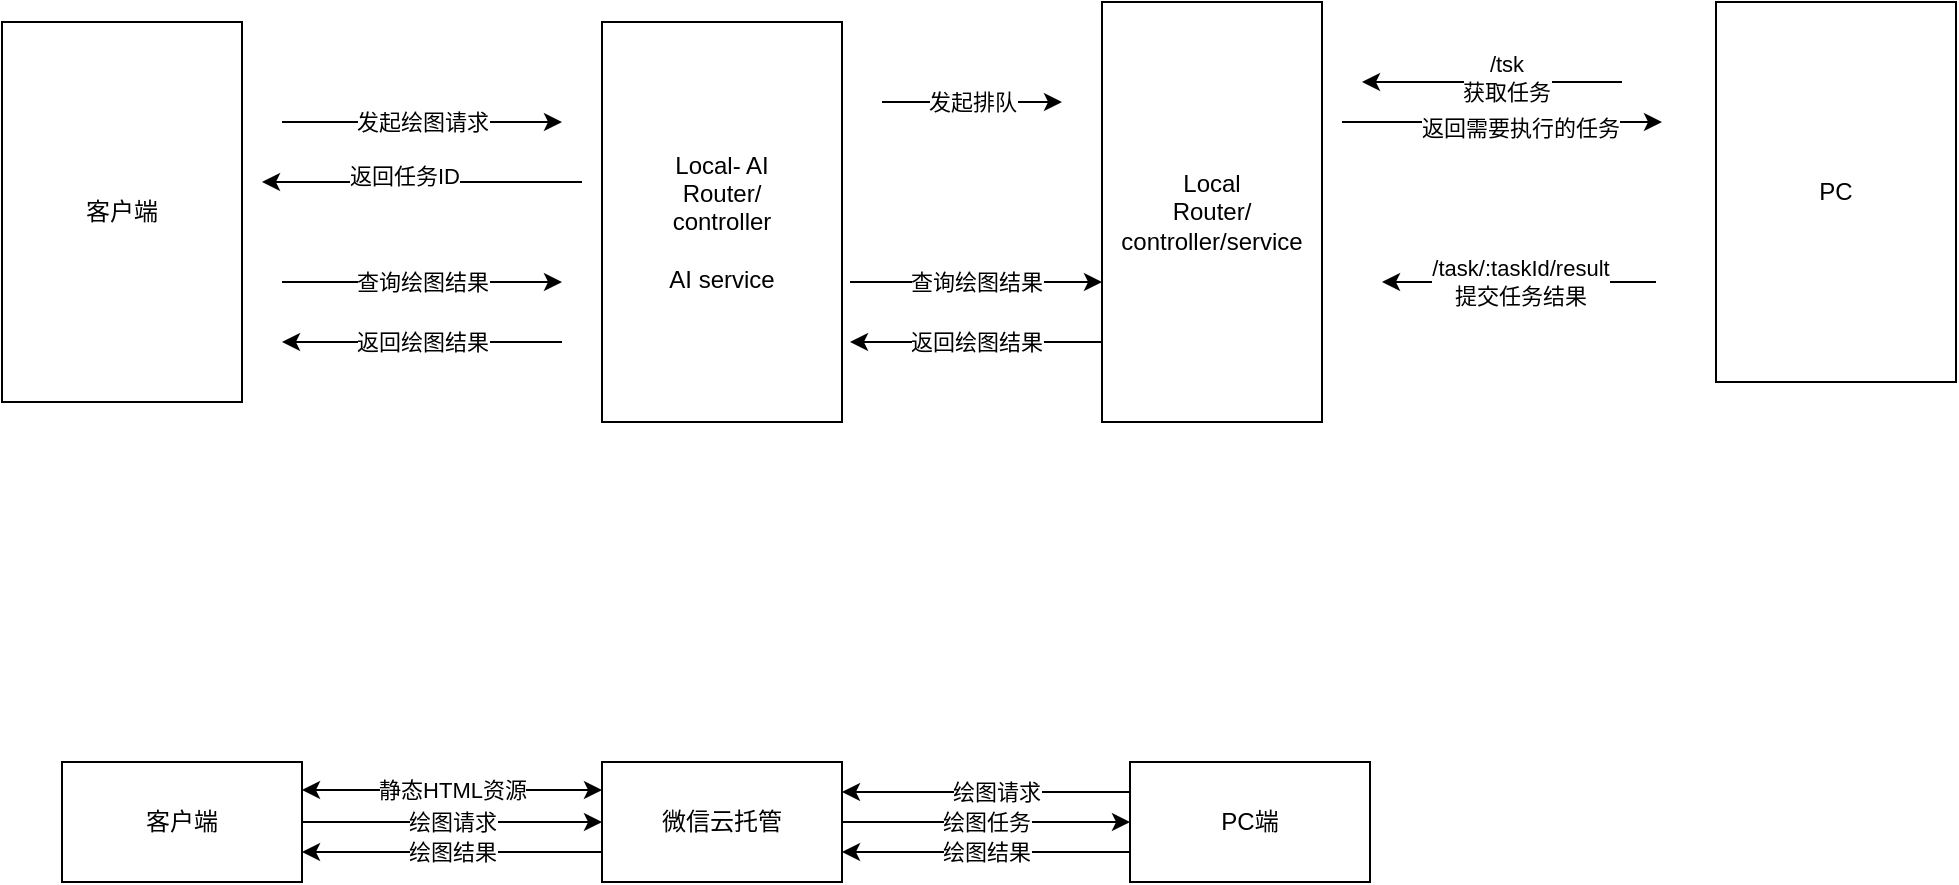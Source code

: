 <mxfile>
    <diagram id="Du3jCNlAbDNHFXQ3qsPf" name="第 1 页">
        <mxGraphModel dx="1787" dy="394" grid="1" gridSize="10" guides="1" tooltips="1" connect="1" arrows="1" fold="1" page="1" pageScale="1" pageWidth="827" pageHeight="1169" math="0" shadow="0">
            <root>
                <mxCell id="0"/>
                <mxCell id="1" parent="0"/>
                <mxCell id="4" style="edgeStyle=none;html=1;" parent="1" edge="1">
                    <mxGeometry relative="1" as="geometry">
                        <mxPoint x="660" y="200" as="sourcePoint"/>
                        <mxPoint x="530" y="200" as="targetPoint"/>
                    </mxGeometry>
                </mxCell>
                <mxCell id="5" value="/tsk&lt;br&gt;获取任务&lt;br&gt;" style="edgeLabel;html=1;align=center;verticalAlign=middle;resizable=0;points=[];" parent="4" vertex="1" connectable="0">
                    <mxGeometry x="-0.111" y="-2" relative="1" as="geometry">
                        <mxPoint as="offset"/>
                    </mxGeometry>
                </mxCell>
                <mxCell id="2" value="PC" style="rounded=0;whiteSpace=wrap;html=1;" parent="1" vertex="1">
                    <mxGeometry x="707" y="160" width="120" height="190" as="geometry"/>
                </mxCell>
                <mxCell id="6" style="edgeStyle=none;html=1;" parent="1" edge="1">
                    <mxGeometry relative="1" as="geometry">
                        <mxPoint x="520" y="220" as="sourcePoint"/>
                        <mxPoint x="680" y="220" as="targetPoint"/>
                    </mxGeometry>
                </mxCell>
                <mxCell id="7" value="返回需要执行的任务" style="edgeLabel;html=1;align=center;verticalAlign=middle;resizable=0;points=[];" parent="6" vertex="1" connectable="0">
                    <mxGeometry x="0.111" y="-3" relative="1" as="geometry">
                        <mxPoint as="offset"/>
                    </mxGeometry>
                </mxCell>
                <mxCell id="3" value="Local&lt;br&gt;Router/&lt;br&gt;controller/service" style="rounded=0;whiteSpace=wrap;html=1;" parent="1" vertex="1">
                    <mxGeometry x="400" y="160" width="110" height="210" as="geometry"/>
                </mxCell>
                <mxCell id="8" value="/task/:taskId/result&lt;br&gt;提交任务结果" style="endArrow=classic;html=1;" parent="1" edge="1">
                    <mxGeometry width="50" height="50" relative="1" as="geometry">
                        <mxPoint x="677" y="300" as="sourcePoint"/>
                        <mxPoint x="540" y="300" as="targetPoint"/>
                        <mxPoint as="offset"/>
                    </mxGeometry>
                </mxCell>
                <mxCell id="9" value="客户端" style="rounded=0;whiteSpace=wrap;html=1;" parent="1" vertex="1">
                    <mxGeometry x="-150" y="170" width="120" height="190" as="geometry"/>
                </mxCell>
                <mxCell id="10" value="发起绘图请求" style="endArrow=classic;html=1;" parent="1" edge="1">
                    <mxGeometry width="50" height="50" relative="1" as="geometry">
                        <mxPoint x="-10" y="220" as="sourcePoint"/>
                        <mxPoint x="130" y="220" as="targetPoint"/>
                        <mxPoint as="offset"/>
                    </mxGeometry>
                </mxCell>
                <mxCell id="12" style="edgeStyle=none;html=1;" parent="1" edge="1">
                    <mxGeometry relative="1" as="geometry">
                        <mxPoint x="140" y="250" as="sourcePoint"/>
                        <mxPoint x="-20" y="250" as="targetPoint"/>
                    </mxGeometry>
                </mxCell>
                <mxCell id="13" value="返回任务ID" style="edgeLabel;html=1;align=center;verticalAlign=middle;resizable=0;points=[];" parent="12" vertex="1" connectable="0">
                    <mxGeometry x="0.111" y="-3" relative="1" as="geometry">
                        <mxPoint as="offset"/>
                    </mxGeometry>
                </mxCell>
                <mxCell id="14" value="查询绘图结果" style="endArrow=classic;html=1;" parent="1" edge="1">
                    <mxGeometry width="50" height="50" relative="1" as="geometry">
                        <mxPoint x="-10" y="300" as="sourcePoint"/>
                        <mxPoint x="130" y="300" as="targetPoint"/>
                        <mxPoint as="offset"/>
                    </mxGeometry>
                </mxCell>
                <mxCell id="15" value="返回绘图结果" style="endArrow=classic;html=1;" parent="1" edge="1">
                    <mxGeometry width="50" height="50" relative="1" as="geometry">
                        <mxPoint x="130" y="330" as="sourcePoint"/>
                        <mxPoint x="-10" y="330" as="targetPoint"/>
                        <mxPoint as="offset"/>
                    </mxGeometry>
                </mxCell>
                <mxCell id="17" value="发起排队" style="edgeStyle=none;html=1;" parent="1" edge="1">
                    <mxGeometry relative="1" as="geometry">
                        <mxPoint x="380" y="210" as="targetPoint"/>
                        <mxPoint x="290" y="210" as="sourcePoint"/>
                    </mxGeometry>
                </mxCell>
                <mxCell id="16" value="Local- AI&lt;br&gt;Router/&lt;br&gt;controller&lt;br&gt;&lt;br&gt;AI service&lt;br&gt;" style="rounded=0;whiteSpace=wrap;html=1;" parent="1" vertex="1">
                    <mxGeometry x="150" y="170" width="120" height="200" as="geometry"/>
                </mxCell>
                <mxCell id="20" value="查询绘图结果" style="endArrow=classic;html=1;" parent="1" edge="1">
                    <mxGeometry width="50" height="50" relative="1" as="geometry">
                        <mxPoint x="274" y="300" as="sourcePoint"/>
                        <mxPoint x="400" y="300" as="targetPoint"/>
                        <mxPoint as="offset"/>
                    </mxGeometry>
                </mxCell>
                <mxCell id="21" value="返回绘图结果" style="endArrow=classic;html=1;" parent="1" edge="1">
                    <mxGeometry width="50" height="50" relative="1" as="geometry">
                        <mxPoint x="400" y="330" as="sourcePoint"/>
                        <mxPoint x="274" y="330" as="targetPoint"/>
                        <mxPoint as="offset"/>
                    </mxGeometry>
                </mxCell>
                <mxCell id="26" value="绘图请求" style="edgeStyle=none;html=1;entryX=0;entryY=0.5;entryDx=0;entryDy=0;" edge="1" parent="1" source="22" target="23">
                    <mxGeometry relative="1" as="geometry"/>
                </mxCell>
                <mxCell id="22" value="客户端" style="rounded=0;whiteSpace=wrap;html=1;" vertex="1" parent="1">
                    <mxGeometry x="-120" y="540" width="120" height="60" as="geometry"/>
                </mxCell>
                <mxCell id="25" value="静态HTML资源" style="endArrow=classic;startArrow=classic;html=1;fontFamily=Helvetica;fontSize=11;fontColor=default;align=center;strokeColor=default;edgeStyle=none;" edge="1" parent="1">
                    <mxGeometry relative="1" as="geometry">
                        <mxPoint x="150" y="554" as="sourcePoint"/>
                        <mxPoint y="554" as="targetPoint"/>
                    </mxGeometry>
                </mxCell>
                <mxCell id="27" value="绘图结果" style="edgeStyle=none;html=1;exitX=0;exitY=0.75;exitDx=0;exitDy=0;entryX=1;entryY=0.75;entryDx=0;entryDy=0;" edge="1" parent="1" source="23" target="22">
                    <mxGeometry relative="1" as="geometry"/>
                </mxCell>
                <mxCell id="31" value="绘图任务" style="edgeStyle=none;html=1;entryX=0;entryY=0.5;entryDx=0;entryDy=0;" edge="1" parent="1" source="23" target="28">
                    <mxGeometry relative="1" as="geometry"/>
                </mxCell>
                <mxCell id="23" value="微信云托管" style="rounded=0;whiteSpace=wrap;html=1;" vertex="1" parent="1">
                    <mxGeometry x="150" y="540" width="120" height="60" as="geometry"/>
                </mxCell>
                <mxCell id="29" style="edgeStyle=none;html=1;exitX=0;exitY=0.25;exitDx=0;exitDy=0;entryX=1;entryY=0.25;entryDx=0;entryDy=0;" edge="1" parent="1" source="28" target="23">
                    <mxGeometry relative="1" as="geometry"/>
                </mxCell>
                <mxCell id="30" value="绘图请求" style="edgeLabel;html=1;align=center;verticalAlign=middle;resizable=0;points=[];" vertex="1" connectable="0" parent="29">
                    <mxGeometry x="-0.049" relative="1" as="geometry">
                        <mxPoint x="1" as="offset"/>
                    </mxGeometry>
                </mxCell>
                <mxCell id="32" value="绘图结果" style="edgeStyle=none;html=1;exitX=0;exitY=0.75;exitDx=0;exitDy=0;entryX=1;entryY=0.75;entryDx=0;entryDy=0;" edge="1" parent="1" source="28" target="23">
                    <mxGeometry relative="1" as="geometry"/>
                </mxCell>
                <mxCell id="28" value="PC端" style="rounded=0;whiteSpace=wrap;html=1;" vertex="1" parent="1">
                    <mxGeometry x="414" y="540" width="120" height="60" as="geometry"/>
                </mxCell>
            </root>
        </mxGraphModel>
    </diagram>
</mxfile>
